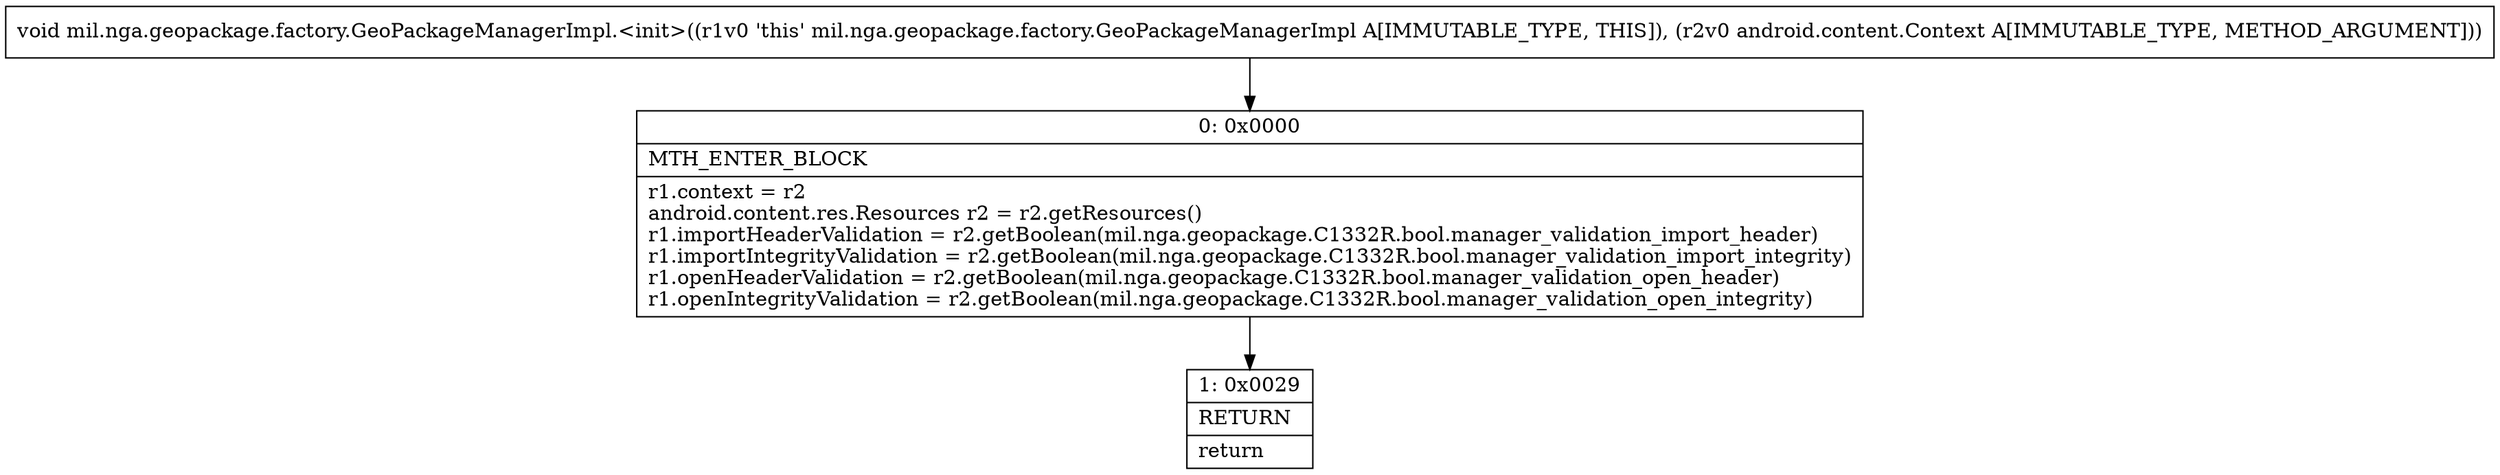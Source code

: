 digraph "CFG formil.nga.geopackage.factory.GeoPackageManagerImpl.\<init\>(Landroid\/content\/Context;)V" {
Node_0 [shape=record,label="{0\:\ 0x0000|MTH_ENTER_BLOCK\l|r1.context = r2\landroid.content.res.Resources r2 = r2.getResources()\lr1.importHeaderValidation = r2.getBoolean(mil.nga.geopackage.C1332R.bool.manager_validation_import_header)\lr1.importIntegrityValidation = r2.getBoolean(mil.nga.geopackage.C1332R.bool.manager_validation_import_integrity)\lr1.openHeaderValidation = r2.getBoolean(mil.nga.geopackage.C1332R.bool.manager_validation_open_header)\lr1.openIntegrityValidation = r2.getBoolean(mil.nga.geopackage.C1332R.bool.manager_validation_open_integrity)\l}"];
Node_1 [shape=record,label="{1\:\ 0x0029|RETURN\l|return\l}"];
MethodNode[shape=record,label="{void mil.nga.geopackage.factory.GeoPackageManagerImpl.\<init\>((r1v0 'this' mil.nga.geopackage.factory.GeoPackageManagerImpl A[IMMUTABLE_TYPE, THIS]), (r2v0 android.content.Context A[IMMUTABLE_TYPE, METHOD_ARGUMENT])) }"];
MethodNode -> Node_0;
Node_0 -> Node_1;
}

